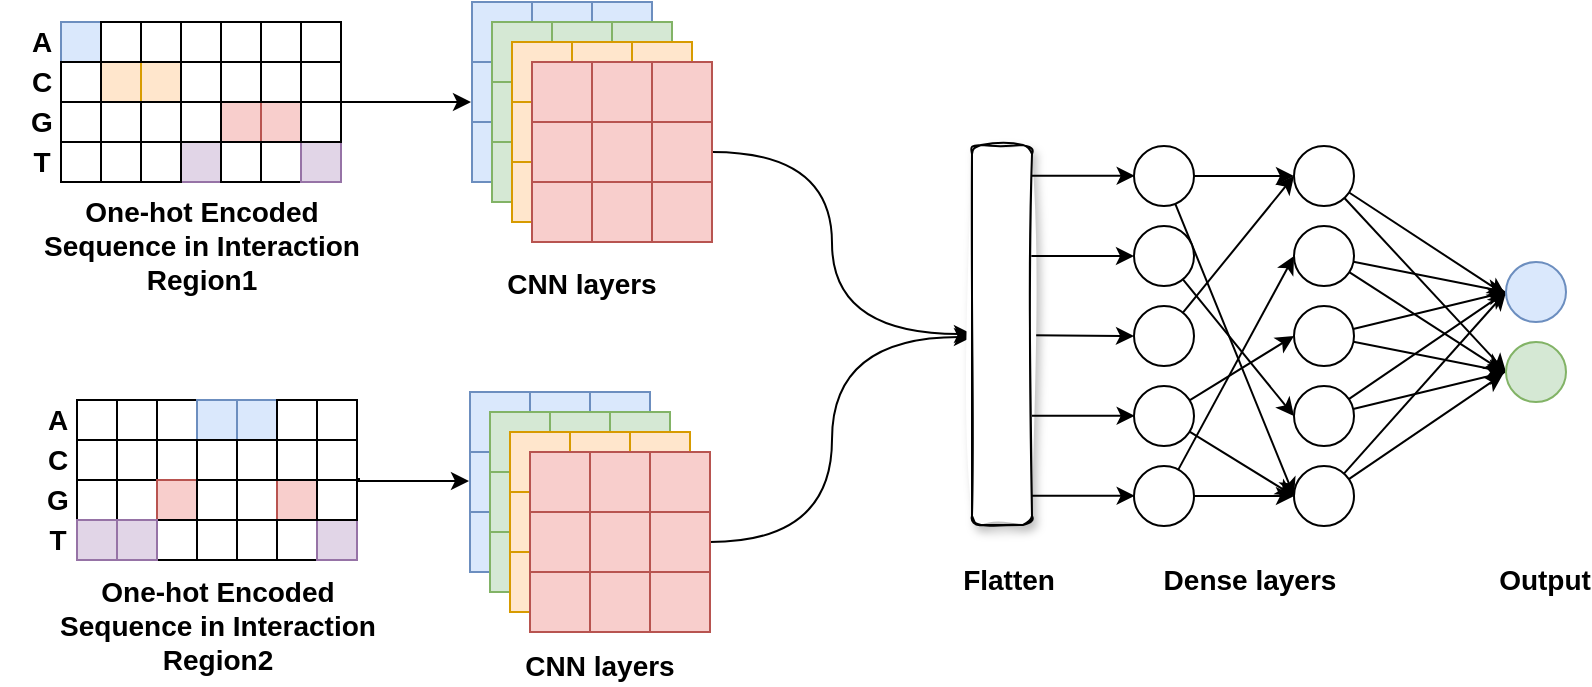 <mxfile version="14.8.5" type="github">
  <diagram id="KxuiyelQ4g_LW83yEsCo" name="Page-1">
    <mxGraphModel dx="1185" dy="636" grid="1" gridSize="10" guides="1" tooltips="1" connect="1" arrows="1" fold="1" page="1" pageScale="1" pageWidth="4681" pageHeight="3300" math="0" shadow="0">
      <root>
        <mxCell id="0" />
        <mxCell id="1" parent="0" />
        <mxCell id="DCVeUOY5UcHhxP_ibhvg-289" style="edgeStyle=orthogonalEdgeStyle;rounded=0;orthogonalLoop=1;jettySize=auto;html=1;fontStyle=1;fontSize=14;" edge="1" parent="1">
          <mxGeometry relative="1" as="geometry">
            <mxPoint x="529.5" y="220" as="targetPoint" />
            <mxPoint x="464.5" y="220" as="sourcePoint" />
            <Array as="points">
              <mxPoint x="464.5" y="220" />
            </Array>
          </mxGeometry>
        </mxCell>
        <mxCell id="DCVeUOY5UcHhxP_ibhvg-291" style="edgeStyle=orthogonalEdgeStyle;rounded=0;orthogonalLoop=1;jettySize=auto;html=1;exitX=1;exitY=1;exitDx=0;exitDy=0;fontStyle=1;fontSize=14;" edge="1" parent="1">
          <mxGeometry relative="1" as="geometry">
            <mxPoint x="473.5" y="408" as="sourcePoint" />
            <mxPoint x="528.5" y="409.5" as="targetPoint" />
            <Array as="points">
              <mxPoint x="473.5" y="409.5" />
            </Array>
          </mxGeometry>
        </mxCell>
        <mxCell id="DCVeUOY5UcHhxP_ibhvg-327" value="G" style="text;html=1;strokeColor=none;fillColor=none;align=center;verticalAlign=middle;whiteSpace=wrap;rounded=0;fontStyle=1;fontSize=14;" vertex="1" parent="1">
          <mxGeometry x="294.5" y="220" width="40" height="20" as="geometry" />
        </mxCell>
        <mxCell id="DCVeUOY5UcHhxP_ibhvg-328" value="T" style="text;html=1;strokeColor=none;fillColor=none;align=center;verticalAlign=middle;whiteSpace=wrap;rounded=0;fontStyle=1;fontSize=14;" vertex="1" parent="1">
          <mxGeometry x="294.5" y="240" width="40" height="20" as="geometry" />
        </mxCell>
        <mxCell id="DCVeUOY5UcHhxP_ibhvg-329" value="&lt;div style=&quot;font-size: 14px;&quot;&gt;A&lt;/div&gt;" style="text;html=1;strokeColor=none;fillColor=none;align=center;verticalAlign=middle;whiteSpace=wrap;rounded=0;fontStyle=1;fontSize=14;" vertex="1" parent="1">
          <mxGeometry x="294.5" y="180" width="40" height="20" as="geometry" />
        </mxCell>
        <mxCell id="DCVeUOY5UcHhxP_ibhvg-330" value="C" style="text;html=1;strokeColor=none;fillColor=none;align=center;verticalAlign=middle;whiteSpace=wrap;rounded=0;fontStyle=1;fontSize=14;" vertex="1" parent="1">
          <mxGeometry x="294.5" y="200" width="40" height="20" as="geometry" />
        </mxCell>
        <mxCell id="DCVeUOY5UcHhxP_ibhvg-331" value="" style="whiteSpace=wrap;html=1;aspect=fixed;fillColor=#dae8fc;strokeColor=#6c8ebf;fontStyle=1;fontSize=14;" vertex="1" parent="1">
          <mxGeometry x="324.5" y="180" width="20" height="20" as="geometry" />
        </mxCell>
        <mxCell id="DCVeUOY5UcHhxP_ibhvg-332" value="" style="whiteSpace=wrap;html=1;aspect=fixed;fontStyle=1;fontSize=14;" vertex="1" parent="1">
          <mxGeometry x="344.5" y="200" width="20" height="20" as="geometry" />
        </mxCell>
        <mxCell id="DCVeUOY5UcHhxP_ibhvg-333" value="" style="whiteSpace=wrap;html=1;aspect=fixed;fillColor=#ffe6cc;strokeColor=#d79b00;fontStyle=1;fontSize=14;" vertex="1" parent="1">
          <mxGeometry x="344.5" y="200" width="20" height="20" as="geometry" />
        </mxCell>
        <mxCell id="DCVeUOY5UcHhxP_ibhvg-334" value="" style="whiteSpace=wrap;html=1;aspect=fixed;fillColor=#ffe6cc;strokeColor=#d79b00;fontStyle=1;fontSize=14;" vertex="1" parent="1">
          <mxGeometry x="364.5" y="200" width="20" height="20" as="geometry" />
        </mxCell>
        <mxCell id="DCVeUOY5UcHhxP_ibhvg-335" value="" style="whiteSpace=wrap;html=1;aspect=fixed;fillColor=#e1d5e7;strokeColor=#9673a6;fontStyle=1;fontSize=14;" vertex="1" parent="1">
          <mxGeometry x="384.5" y="240" width="20" height="20" as="geometry" />
        </mxCell>
        <mxCell id="DCVeUOY5UcHhxP_ibhvg-336" value="" style="whiteSpace=wrap;html=1;aspect=fixed;fillColor=#f8cecc;strokeColor=#b85450;fontStyle=1;fontSize=14;" vertex="1" parent="1">
          <mxGeometry x="404.5" y="220" width="20" height="20" as="geometry" />
        </mxCell>
        <mxCell id="DCVeUOY5UcHhxP_ibhvg-337" value="" style="whiteSpace=wrap;html=1;aspect=fixed;fillColor=#f8cecc;strokeColor=#b85450;fontStyle=1;fontSize=14;" vertex="1" parent="1">
          <mxGeometry x="424.5" y="220" width="20" height="20" as="geometry" />
        </mxCell>
        <mxCell id="DCVeUOY5UcHhxP_ibhvg-338" value="" style="rounded=0;whiteSpace=wrap;html=1;fontStyle=1;fontSize=14;" vertex="1" parent="1">
          <mxGeometry x="324.5" y="200" width="20" height="20" as="geometry" />
        </mxCell>
        <mxCell id="DCVeUOY5UcHhxP_ibhvg-339" value="" style="rounded=0;whiteSpace=wrap;html=1;fontStyle=1;fontSize=14;" vertex="1" parent="1">
          <mxGeometry x="324.5" y="220" width="20" height="20" as="geometry" />
        </mxCell>
        <mxCell id="DCVeUOY5UcHhxP_ibhvg-340" value="" style="rounded=0;whiteSpace=wrap;html=1;fontStyle=1;fontSize=14;" vertex="1" parent="1">
          <mxGeometry x="344.5" y="220" width="20" height="20" as="geometry" />
        </mxCell>
        <mxCell id="DCVeUOY5UcHhxP_ibhvg-341" value="" style="rounded=0;whiteSpace=wrap;html=1;fontStyle=1;fontSize=14;" vertex="1" parent="1">
          <mxGeometry x="364.5" y="220" width="20" height="20" as="geometry" />
        </mxCell>
        <mxCell id="DCVeUOY5UcHhxP_ibhvg-342" value="" style="rounded=0;whiteSpace=wrap;html=1;fontStyle=1;fontSize=14;" vertex="1" parent="1">
          <mxGeometry x="384.5" y="220" width="20" height="20" as="geometry" />
        </mxCell>
        <mxCell id="DCVeUOY5UcHhxP_ibhvg-343" value="" style="rounded=0;whiteSpace=wrap;html=1;fontStyle=1;fontSize=14;" vertex="1" parent="1">
          <mxGeometry x="364.5" y="240" width="20" height="20" as="geometry" />
        </mxCell>
        <mxCell id="DCVeUOY5UcHhxP_ibhvg-344" value="" style="rounded=0;whiteSpace=wrap;html=1;fontStyle=1;fontSize=14;" vertex="1" parent="1">
          <mxGeometry x="324.5" y="240" width="20" height="20" as="geometry" />
        </mxCell>
        <mxCell id="DCVeUOY5UcHhxP_ibhvg-345" value="" style="rounded=0;whiteSpace=wrap;html=1;fontStyle=1;fontSize=14;" vertex="1" parent="1">
          <mxGeometry x="344.5" y="240" width="20" height="20" as="geometry" />
        </mxCell>
        <mxCell id="DCVeUOY5UcHhxP_ibhvg-346" value="" style="rounded=0;whiteSpace=wrap;html=1;fontStyle=1;fontSize=14;" vertex="1" parent="1">
          <mxGeometry x="404.5" y="240" width="20" height="20" as="geometry" />
        </mxCell>
        <mxCell id="DCVeUOY5UcHhxP_ibhvg-347" value="" style="rounded=0;whiteSpace=wrap;html=1;fontStyle=1;fontSize=14;" vertex="1" parent="1">
          <mxGeometry x="424.5" y="240" width="20" height="20" as="geometry" />
        </mxCell>
        <mxCell id="DCVeUOY5UcHhxP_ibhvg-348" value="" style="rounded=0;whiteSpace=wrap;html=1;fontStyle=1;fontSize=14;" vertex="1" parent="1">
          <mxGeometry x="344.5" y="180" width="20" height="20" as="geometry" />
        </mxCell>
        <mxCell id="DCVeUOY5UcHhxP_ibhvg-349" value="" style="rounded=0;whiteSpace=wrap;html=1;fontStyle=1;fontSize=14;" vertex="1" parent="1">
          <mxGeometry x="364.5" y="180" width="20" height="20" as="geometry" />
        </mxCell>
        <mxCell id="DCVeUOY5UcHhxP_ibhvg-350" value="" style="rounded=0;whiteSpace=wrap;html=1;fontStyle=1;fontSize=14;" vertex="1" parent="1">
          <mxGeometry x="384.5" y="180" width="20" height="20" as="geometry" />
        </mxCell>
        <mxCell id="DCVeUOY5UcHhxP_ibhvg-351" value="" style="rounded=0;whiteSpace=wrap;html=1;fontStyle=1;fontSize=14;" vertex="1" parent="1">
          <mxGeometry x="404.5" y="180" width="20" height="20" as="geometry" />
        </mxCell>
        <mxCell id="DCVeUOY5UcHhxP_ibhvg-352" value="" style="rounded=0;whiteSpace=wrap;html=1;fontStyle=1;fontSize=14;" vertex="1" parent="1">
          <mxGeometry x="384.5" y="200" width="20" height="20" as="geometry" />
        </mxCell>
        <mxCell id="DCVeUOY5UcHhxP_ibhvg-353" value="" style="rounded=0;whiteSpace=wrap;html=1;fontStyle=1;fontSize=14;" vertex="1" parent="1">
          <mxGeometry x="404.5" y="200" width="20" height="20" as="geometry" />
        </mxCell>
        <mxCell id="DCVeUOY5UcHhxP_ibhvg-354" value="" style="rounded=0;whiteSpace=wrap;html=1;fontStyle=1;fontSize=14;" vertex="1" parent="1">
          <mxGeometry x="424.5" y="200" width="20" height="20" as="geometry" />
        </mxCell>
        <mxCell id="DCVeUOY5UcHhxP_ibhvg-355" value="" style="rounded=0;whiteSpace=wrap;html=1;fontStyle=1;fontSize=14;" vertex="1" parent="1">
          <mxGeometry x="424.5" y="180" width="20" height="20" as="geometry" />
        </mxCell>
        <mxCell id="DCVeUOY5UcHhxP_ibhvg-356" value="" style="whiteSpace=wrap;html=1;aspect=fixed;fillColor=#e1d5e7;strokeColor=#9673a6;fontStyle=1;fontSize=14;" vertex="1" parent="1">
          <mxGeometry x="444.5" y="240" width="20" height="20" as="geometry" />
        </mxCell>
        <mxCell id="DCVeUOY5UcHhxP_ibhvg-357" value="" style="rounded=0;whiteSpace=wrap;html=1;fontStyle=1;fontSize=14;" vertex="1" parent="1">
          <mxGeometry x="444.5" y="220" width="20" height="20" as="geometry" />
        </mxCell>
        <mxCell id="DCVeUOY5UcHhxP_ibhvg-358" value="" style="rounded=0;whiteSpace=wrap;html=1;fontStyle=1;fontSize=14;" vertex="1" parent="1">
          <mxGeometry x="444.5" y="180" width="20" height="20" as="geometry" />
        </mxCell>
        <mxCell id="DCVeUOY5UcHhxP_ibhvg-359" value="" style="rounded=0;whiteSpace=wrap;html=1;fontStyle=1;fontSize=14;" vertex="1" parent="1">
          <mxGeometry x="444.5" y="200" width="20" height="20" as="geometry" />
        </mxCell>
        <mxCell id="DCVeUOY5UcHhxP_ibhvg-361" value="G" style="text;html=1;strokeColor=none;fillColor=none;align=center;verticalAlign=middle;whiteSpace=wrap;rounded=0;fontStyle=1;fontSize=14;" vertex="1" parent="1">
          <mxGeometry x="302.5" y="409" width="40" height="20" as="geometry" />
        </mxCell>
        <mxCell id="DCVeUOY5UcHhxP_ibhvg-362" value="T" style="text;html=1;strokeColor=none;fillColor=none;align=center;verticalAlign=middle;whiteSpace=wrap;rounded=0;fontStyle=1;fontSize=14;" vertex="1" parent="1">
          <mxGeometry x="302.5" y="429" width="40" height="20" as="geometry" />
        </mxCell>
        <mxCell id="DCVeUOY5UcHhxP_ibhvg-363" value="&lt;div style=&quot;font-size: 14px;&quot;&gt;A&lt;/div&gt;" style="text;html=1;strokeColor=none;fillColor=none;align=center;verticalAlign=middle;whiteSpace=wrap;rounded=0;fontStyle=1;fontSize=14;" vertex="1" parent="1">
          <mxGeometry x="302.5" y="369" width="40" height="20" as="geometry" />
        </mxCell>
        <mxCell id="DCVeUOY5UcHhxP_ibhvg-364" value="C" style="text;html=1;strokeColor=none;fillColor=none;align=center;verticalAlign=middle;whiteSpace=wrap;rounded=0;fontStyle=1;fontSize=14;" vertex="1" parent="1">
          <mxGeometry x="302.5" y="389" width="40" height="20" as="geometry" />
        </mxCell>
        <mxCell id="DCVeUOY5UcHhxP_ibhvg-365" value="" style="whiteSpace=wrap;html=1;aspect=fixed;fontStyle=1;fontSize=14;" vertex="1" parent="1">
          <mxGeometry x="332.5" y="369" width="20" height="20" as="geometry" />
        </mxCell>
        <mxCell id="DCVeUOY5UcHhxP_ibhvg-366" value="" style="whiteSpace=wrap;html=1;aspect=fixed;fontStyle=1;fontSize=14;" vertex="1" parent="1">
          <mxGeometry x="352.5" y="389" width="20" height="20" as="geometry" />
        </mxCell>
        <mxCell id="DCVeUOY5UcHhxP_ibhvg-367" value="" style="whiteSpace=wrap;html=1;aspect=fixed;fontStyle=1;fontSize=14;" vertex="1" parent="1">
          <mxGeometry x="352.5" y="389" width="20" height="20" as="geometry" />
        </mxCell>
        <mxCell id="DCVeUOY5UcHhxP_ibhvg-368" value="" style="whiteSpace=wrap;html=1;aspect=fixed;fontStyle=1;fontSize=14;" vertex="1" parent="1">
          <mxGeometry x="372.5" y="389" width="20" height="20" as="geometry" />
        </mxCell>
        <mxCell id="DCVeUOY5UcHhxP_ibhvg-369" value="" style="whiteSpace=wrap;html=1;aspect=fixed;fontStyle=1;fontSize=14;" vertex="1" parent="1">
          <mxGeometry x="392.5" y="429" width="20" height="20" as="geometry" />
        </mxCell>
        <mxCell id="DCVeUOY5UcHhxP_ibhvg-370" value="" style="whiteSpace=wrap;html=1;aspect=fixed;fontStyle=1;fontSize=14;" vertex="1" parent="1">
          <mxGeometry x="412.5" y="409" width="20" height="20" as="geometry" />
        </mxCell>
        <mxCell id="DCVeUOY5UcHhxP_ibhvg-371" value="" style="whiteSpace=wrap;html=1;aspect=fixed;fillColor=#f8cecc;strokeColor=#b85450;fontStyle=1;fontSize=14;" vertex="1" parent="1">
          <mxGeometry x="432.5" y="409" width="20" height="20" as="geometry" />
        </mxCell>
        <mxCell id="DCVeUOY5UcHhxP_ibhvg-372" value="" style="rounded=0;whiteSpace=wrap;html=1;fontStyle=1;fontSize=14;" vertex="1" parent="1">
          <mxGeometry x="332.5" y="389" width="20" height="20" as="geometry" />
        </mxCell>
        <mxCell id="DCVeUOY5UcHhxP_ibhvg-373" value="" style="rounded=0;whiteSpace=wrap;html=1;fontStyle=1;fontSize=14;" vertex="1" parent="1">
          <mxGeometry x="332.5" y="409" width="20" height="20" as="geometry" />
        </mxCell>
        <mxCell id="DCVeUOY5UcHhxP_ibhvg-374" value="" style="rounded=0;whiteSpace=wrap;html=1;fontStyle=1;fontSize=14;" vertex="1" parent="1">
          <mxGeometry x="352.5" y="409" width="20" height="20" as="geometry" />
        </mxCell>
        <mxCell id="DCVeUOY5UcHhxP_ibhvg-375" value="" style="rounded=0;whiteSpace=wrap;html=1;fillColor=#f8cecc;strokeColor=#b85450;fontStyle=1;fontSize=14;" vertex="1" parent="1">
          <mxGeometry x="372.5" y="409" width="20" height="20" as="geometry" />
        </mxCell>
        <mxCell id="DCVeUOY5UcHhxP_ibhvg-376" value="" style="rounded=0;whiteSpace=wrap;html=1;fontStyle=1;fontSize=14;" vertex="1" parent="1">
          <mxGeometry x="392.5" y="409" width="20" height="20" as="geometry" />
        </mxCell>
        <mxCell id="DCVeUOY5UcHhxP_ibhvg-377" value="" style="rounded=0;whiteSpace=wrap;html=1;fontStyle=1;fontSize=14;" vertex="1" parent="1">
          <mxGeometry x="372.5" y="429" width="20" height="20" as="geometry" />
        </mxCell>
        <mxCell id="DCVeUOY5UcHhxP_ibhvg-378" value="" style="rounded=0;whiteSpace=wrap;html=1;fillColor=#e1d5e7;strokeColor=#9673a6;fontStyle=1;fontSize=14;" vertex="1" parent="1">
          <mxGeometry x="332.5" y="429" width="20" height="20" as="geometry" />
        </mxCell>
        <mxCell id="DCVeUOY5UcHhxP_ibhvg-379" value="" style="rounded=0;whiteSpace=wrap;html=1;fillColor=#e1d5e7;strokeColor=#9673a6;fontStyle=1;fontSize=14;" vertex="1" parent="1">
          <mxGeometry x="352.5" y="429" width="20" height="20" as="geometry" />
        </mxCell>
        <mxCell id="DCVeUOY5UcHhxP_ibhvg-380" value="" style="rounded=0;whiteSpace=wrap;html=1;fontStyle=1;fontSize=14;" vertex="1" parent="1">
          <mxGeometry x="412.5" y="429" width="20" height="20" as="geometry" />
        </mxCell>
        <mxCell id="DCVeUOY5UcHhxP_ibhvg-381" value="" style="rounded=0;whiteSpace=wrap;html=1;fontStyle=1;fontSize=14;" vertex="1" parent="1">
          <mxGeometry x="432.5" y="429" width="20" height="20" as="geometry" />
        </mxCell>
        <mxCell id="DCVeUOY5UcHhxP_ibhvg-382" value="" style="rounded=0;whiteSpace=wrap;html=1;fontStyle=1;fontSize=14;" vertex="1" parent="1">
          <mxGeometry x="352.5" y="369" width="20" height="20" as="geometry" />
        </mxCell>
        <mxCell id="DCVeUOY5UcHhxP_ibhvg-383" value="" style="rounded=0;whiteSpace=wrap;html=1;fontStyle=1;fontSize=14;" vertex="1" parent="1">
          <mxGeometry x="372.5" y="369" width="20" height="20" as="geometry" />
        </mxCell>
        <mxCell id="DCVeUOY5UcHhxP_ibhvg-384" value="" style="rounded=0;whiteSpace=wrap;html=1;fillColor=#dae8fc;strokeColor=#6c8ebf;fontStyle=1;fontSize=14;" vertex="1" parent="1">
          <mxGeometry x="392.5" y="369" width="20" height="20" as="geometry" />
        </mxCell>
        <mxCell id="DCVeUOY5UcHhxP_ibhvg-385" value="" style="rounded=0;whiteSpace=wrap;html=1;fillColor=#dae8fc;strokeColor=#6c8ebf;fontStyle=1;fontSize=14;" vertex="1" parent="1">
          <mxGeometry x="412.5" y="369" width="20" height="20" as="geometry" />
        </mxCell>
        <mxCell id="DCVeUOY5UcHhxP_ibhvg-386" value="" style="rounded=0;whiteSpace=wrap;html=1;fontStyle=1;fontSize=14;" vertex="1" parent="1">
          <mxGeometry x="392.5" y="389" width="20" height="20" as="geometry" />
        </mxCell>
        <mxCell id="DCVeUOY5UcHhxP_ibhvg-387" value="" style="rounded=0;whiteSpace=wrap;html=1;fontStyle=1;fontSize=14;" vertex="1" parent="1">
          <mxGeometry x="412.5" y="389" width="20" height="20" as="geometry" />
        </mxCell>
        <mxCell id="DCVeUOY5UcHhxP_ibhvg-388" value="" style="rounded=0;whiteSpace=wrap;html=1;fontStyle=1;fontSize=14;" vertex="1" parent="1">
          <mxGeometry x="432.5" y="389" width="20" height="20" as="geometry" />
        </mxCell>
        <mxCell id="DCVeUOY5UcHhxP_ibhvg-389" value="" style="rounded=0;whiteSpace=wrap;html=1;fontStyle=1;fontSize=14;" vertex="1" parent="1">
          <mxGeometry x="432.5" y="369" width="20" height="20" as="geometry" />
        </mxCell>
        <mxCell id="DCVeUOY5UcHhxP_ibhvg-390" value="" style="whiteSpace=wrap;html=1;aspect=fixed;fillColor=#e1d5e7;strokeColor=#9673a6;fontStyle=1;fontSize=14;" vertex="1" parent="1">
          <mxGeometry x="452.5" y="429" width="20" height="20" as="geometry" />
        </mxCell>
        <mxCell id="DCVeUOY5UcHhxP_ibhvg-391" value="" style="rounded=0;whiteSpace=wrap;html=1;fontStyle=1;fontSize=14;" vertex="1" parent="1">
          <mxGeometry x="452.5" y="409" width="20" height="20" as="geometry" />
        </mxCell>
        <mxCell id="DCVeUOY5UcHhxP_ibhvg-392" value="" style="rounded=0;whiteSpace=wrap;html=1;fontStyle=1;fontSize=14;" vertex="1" parent="1">
          <mxGeometry x="452.5" y="369" width="20" height="20" as="geometry" />
        </mxCell>
        <mxCell id="DCVeUOY5UcHhxP_ibhvg-393" value="" style="rounded=0;whiteSpace=wrap;html=1;fontStyle=1;fontSize=14;" vertex="1" parent="1">
          <mxGeometry x="452.5" y="389" width="20" height="20" as="geometry" />
        </mxCell>
        <mxCell id="DCVeUOY5UcHhxP_ibhvg-447" value="" style="whiteSpace=wrap;html=1;aspect=fixed;fillColor=#dae8fc;strokeColor=#6c8ebf;fontStyle=1;fontSize=14;" vertex="1" parent="1">
          <mxGeometry x="530" y="170" width="30" height="30" as="geometry" />
        </mxCell>
        <mxCell id="DCVeUOY5UcHhxP_ibhvg-448" value="" style="whiteSpace=wrap;html=1;aspect=fixed;fillColor=#dae8fc;strokeColor=#6c8ebf;fontStyle=1;fontSize=14;" vertex="1" parent="1">
          <mxGeometry x="560" y="170" width="30" height="30" as="geometry" />
        </mxCell>
        <mxCell id="DCVeUOY5UcHhxP_ibhvg-449" value="" style="whiteSpace=wrap;html=1;aspect=fixed;fillColor=#dae8fc;strokeColor=#6c8ebf;fontStyle=1;fontSize=14;" vertex="1" parent="1">
          <mxGeometry x="590" y="170" width="30" height="30" as="geometry" />
        </mxCell>
        <mxCell id="DCVeUOY5UcHhxP_ibhvg-450" value="" style="whiteSpace=wrap;html=1;aspect=fixed;fillColor=#dae8fc;strokeColor=#6c8ebf;fontStyle=1;fontSize=14;" vertex="1" parent="1">
          <mxGeometry x="530" y="200" width="30" height="30" as="geometry" />
        </mxCell>
        <mxCell id="DCVeUOY5UcHhxP_ibhvg-451" value="" style="whiteSpace=wrap;html=1;aspect=fixed;fillColor=#dae8fc;strokeColor=#6c8ebf;fontStyle=1;fontSize=14;" vertex="1" parent="1">
          <mxGeometry x="560" y="200" width="30" height="30" as="geometry" />
        </mxCell>
        <mxCell id="DCVeUOY5UcHhxP_ibhvg-452" value="" style="whiteSpace=wrap;html=1;aspect=fixed;fillColor=#dae8fc;strokeColor=#6c8ebf;fontStyle=1;fontSize=14;" vertex="1" parent="1">
          <mxGeometry x="590" y="200" width="30" height="30" as="geometry" />
        </mxCell>
        <mxCell id="DCVeUOY5UcHhxP_ibhvg-453" value="" style="whiteSpace=wrap;html=1;aspect=fixed;fillColor=#dae8fc;strokeColor=#6c8ebf;fontStyle=1;fontSize=14;" vertex="1" parent="1">
          <mxGeometry x="530" y="230" width="30" height="30" as="geometry" />
        </mxCell>
        <mxCell id="DCVeUOY5UcHhxP_ibhvg-454" value="" style="whiteSpace=wrap;html=1;aspect=fixed;fillColor=#dae8fc;strokeColor=#6c8ebf;fontStyle=1;fontSize=14;" vertex="1" parent="1">
          <mxGeometry x="560" y="230" width="30" height="30" as="geometry" />
        </mxCell>
        <mxCell id="DCVeUOY5UcHhxP_ibhvg-455" value="" style="whiteSpace=wrap;html=1;aspect=fixed;fillColor=#dae8fc;strokeColor=#6c8ebf;fontStyle=1;fontSize=14;" vertex="1" parent="1">
          <mxGeometry x="590" y="230" width="30" height="30" as="geometry" />
        </mxCell>
        <mxCell id="DCVeUOY5UcHhxP_ibhvg-456" value="" style="whiteSpace=wrap;html=1;aspect=fixed;fillColor=#d5e8d4;strokeColor=#82b366;fontStyle=1;fontSize=14;" vertex="1" parent="1">
          <mxGeometry x="540" y="180" width="30" height="30" as="geometry" />
        </mxCell>
        <mxCell id="DCVeUOY5UcHhxP_ibhvg-457" value="" style="whiteSpace=wrap;html=1;aspect=fixed;fillColor=#d5e8d4;strokeColor=#82b366;fontStyle=1;fontSize=14;" vertex="1" parent="1">
          <mxGeometry x="570" y="180" width="30" height="30" as="geometry" />
        </mxCell>
        <mxCell id="DCVeUOY5UcHhxP_ibhvg-458" value="" style="whiteSpace=wrap;html=1;aspect=fixed;fillColor=#d5e8d4;strokeColor=#82b366;fontStyle=1;fontSize=14;" vertex="1" parent="1">
          <mxGeometry x="600" y="180" width="30" height="30" as="geometry" />
        </mxCell>
        <mxCell id="DCVeUOY5UcHhxP_ibhvg-459" value="" style="whiteSpace=wrap;html=1;aspect=fixed;fillColor=#d5e8d4;strokeColor=#82b366;fontStyle=1;fontSize=14;" vertex="1" parent="1">
          <mxGeometry x="540" y="210" width="30" height="30" as="geometry" />
        </mxCell>
        <mxCell id="DCVeUOY5UcHhxP_ibhvg-460" value="" style="whiteSpace=wrap;html=1;aspect=fixed;fillColor=#d5e8d4;strokeColor=#82b366;fontStyle=1;fontSize=14;" vertex="1" parent="1">
          <mxGeometry x="570" y="210" width="30" height="30" as="geometry" />
        </mxCell>
        <mxCell id="DCVeUOY5UcHhxP_ibhvg-461" value="" style="whiteSpace=wrap;html=1;aspect=fixed;fillColor=#d5e8d4;strokeColor=#82b366;fontStyle=1;fontSize=14;" vertex="1" parent="1">
          <mxGeometry x="600" y="210" width="30" height="30" as="geometry" />
        </mxCell>
        <mxCell id="DCVeUOY5UcHhxP_ibhvg-462" value="" style="whiteSpace=wrap;html=1;aspect=fixed;fillColor=#d5e8d4;strokeColor=#82b366;fontStyle=1;fontSize=14;" vertex="1" parent="1">
          <mxGeometry x="540" y="240" width="30" height="30" as="geometry" />
        </mxCell>
        <mxCell id="DCVeUOY5UcHhxP_ibhvg-463" value="" style="whiteSpace=wrap;html=1;aspect=fixed;fillColor=#d5e8d4;strokeColor=#82b366;fontStyle=1;fontSize=14;" vertex="1" parent="1">
          <mxGeometry x="570" y="240" width="30" height="30" as="geometry" />
        </mxCell>
        <mxCell id="DCVeUOY5UcHhxP_ibhvg-464" value="" style="whiteSpace=wrap;html=1;aspect=fixed;fillColor=#d5e8d4;strokeColor=#82b366;fontStyle=1;fontSize=14;" vertex="1" parent="1">
          <mxGeometry x="600" y="240" width="30" height="30" as="geometry" />
        </mxCell>
        <mxCell id="DCVeUOY5UcHhxP_ibhvg-465" value="" style="whiteSpace=wrap;html=1;aspect=fixed;fillColor=#ffe6cc;strokeColor=#d79b00;fontStyle=1;fontSize=14;" vertex="1" parent="1">
          <mxGeometry x="550" y="190" width="30" height="30" as="geometry" />
        </mxCell>
        <mxCell id="DCVeUOY5UcHhxP_ibhvg-466" value="" style="whiteSpace=wrap;html=1;aspect=fixed;fillColor=#ffe6cc;strokeColor=#d79b00;fontStyle=1;fontSize=14;" vertex="1" parent="1">
          <mxGeometry x="580" y="190" width="30" height="30" as="geometry" />
        </mxCell>
        <mxCell id="DCVeUOY5UcHhxP_ibhvg-467" value="" style="whiteSpace=wrap;html=1;aspect=fixed;fillColor=#ffe6cc;strokeColor=#d79b00;fontStyle=1;fontSize=14;" vertex="1" parent="1">
          <mxGeometry x="610" y="190" width="30" height="30" as="geometry" />
        </mxCell>
        <mxCell id="DCVeUOY5UcHhxP_ibhvg-468" value="" style="whiteSpace=wrap;html=1;aspect=fixed;fillColor=#ffe6cc;strokeColor=#d79b00;fontStyle=1;fontSize=14;" vertex="1" parent="1">
          <mxGeometry x="550" y="220" width="30" height="30" as="geometry" />
        </mxCell>
        <mxCell id="DCVeUOY5UcHhxP_ibhvg-469" value="" style="whiteSpace=wrap;html=1;aspect=fixed;fillColor=#ffe6cc;strokeColor=#d79b00;fontStyle=1;fontSize=14;" vertex="1" parent="1">
          <mxGeometry x="580" y="220" width="30" height="30" as="geometry" />
        </mxCell>
        <mxCell id="DCVeUOY5UcHhxP_ibhvg-470" value="" style="whiteSpace=wrap;html=1;aspect=fixed;fillColor=#ffe6cc;strokeColor=#d79b00;fontStyle=1;fontSize=14;" vertex="1" parent="1">
          <mxGeometry x="610" y="220" width="30" height="30" as="geometry" />
        </mxCell>
        <mxCell id="DCVeUOY5UcHhxP_ibhvg-471" value="" style="whiteSpace=wrap;html=1;aspect=fixed;fillColor=#ffe6cc;strokeColor=#d79b00;fontStyle=1;fontSize=14;" vertex="1" parent="1">
          <mxGeometry x="550" y="250" width="30" height="30" as="geometry" />
        </mxCell>
        <mxCell id="DCVeUOY5UcHhxP_ibhvg-472" value="" style="whiteSpace=wrap;html=1;aspect=fixed;fillColor=#ffe6cc;strokeColor=#d79b00;fontStyle=1;fontSize=14;" vertex="1" parent="1">
          <mxGeometry x="580" y="250" width="30" height="30" as="geometry" />
        </mxCell>
        <mxCell id="DCVeUOY5UcHhxP_ibhvg-473" value="" style="whiteSpace=wrap;html=1;aspect=fixed;fillColor=#ffe6cc;strokeColor=#d79b00;fontStyle=1;fontSize=14;" vertex="1" parent="1">
          <mxGeometry x="610" y="250" width="30" height="30" as="geometry" />
        </mxCell>
        <mxCell id="DCVeUOY5UcHhxP_ibhvg-474" value="" style="whiteSpace=wrap;html=1;aspect=fixed;fillColor=#f8cecc;strokeColor=#b85450;fontStyle=1;fontSize=14;" vertex="1" parent="1">
          <mxGeometry x="560" y="200" width="30" height="30" as="geometry" />
        </mxCell>
        <mxCell id="DCVeUOY5UcHhxP_ibhvg-475" value="" style="whiteSpace=wrap;html=1;aspect=fixed;fillColor=#f8cecc;strokeColor=#b85450;fontStyle=1;fontSize=14;" vertex="1" parent="1">
          <mxGeometry x="590" y="200" width="30" height="30" as="geometry" />
        </mxCell>
        <mxCell id="DCVeUOY5UcHhxP_ibhvg-476" value="" style="whiteSpace=wrap;html=1;aspect=fixed;fillColor=#f8cecc;strokeColor=#b85450;fontStyle=1;fontSize=14;" vertex="1" parent="1">
          <mxGeometry x="620" y="200" width="30" height="30" as="geometry" />
        </mxCell>
        <mxCell id="DCVeUOY5UcHhxP_ibhvg-477" value="" style="whiteSpace=wrap;html=1;aspect=fixed;fillColor=#f8cecc;strokeColor=#b85450;fontStyle=1;fontSize=14;" vertex="1" parent="1">
          <mxGeometry x="560" y="230" width="30" height="30" as="geometry" />
        </mxCell>
        <mxCell id="DCVeUOY5UcHhxP_ibhvg-478" value="" style="whiteSpace=wrap;html=1;aspect=fixed;fillColor=#f8cecc;strokeColor=#b85450;fontStyle=1;fontSize=14;" vertex="1" parent="1">
          <mxGeometry x="590" y="230" width="30" height="30" as="geometry" />
        </mxCell>
        <mxCell id="DCVeUOY5UcHhxP_ibhvg-479" style="edgeStyle=orthogonalEdgeStyle;curved=1;rounded=0;orthogonalLoop=1;jettySize=auto;html=1;entryX=0;entryY=0.5;entryDx=0;entryDy=0;fontStyle=1;fontSize=14;" edge="1" parent="1" source="DCVeUOY5UcHhxP_ibhvg-480">
          <mxGeometry relative="1" as="geometry">
            <mxPoint x="780.0" y="336" as="targetPoint" />
            <Array as="points">
              <mxPoint x="710" y="245" />
              <mxPoint x="710" y="336" />
            </Array>
          </mxGeometry>
        </mxCell>
        <mxCell id="DCVeUOY5UcHhxP_ibhvg-480" value="" style="whiteSpace=wrap;html=1;aspect=fixed;fillColor=#f8cecc;strokeColor=#b85450;fontStyle=1;fontSize=14;" vertex="1" parent="1">
          <mxGeometry x="620" y="230" width="30" height="30" as="geometry" />
        </mxCell>
        <mxCell id="DCVeUOY5UcHhxP_ibhvg-481" value="" style="whiteSpace=wrap;html=1;aspect=fixed;fillColor=#f8cecc;strokeColor=#b85450;fontStyle=1;fontSize=14;" vertex="1" parent="1">
          <mxGeometry x="560" y="260" width="30" height="30" as="geometry" />
        </mxCell>
        <mxCell id="DCVeUOY5UcHhxP_ibhvg-482" value="" style="whiteSpace=wrap;html=1;aspect=fixed;fillColor=#f8cecc;strokeColor=#b85450;fontStyle=1;fontSize=14;" vertex="1" parent="1">
          <mxGeometry x="590" y="260" width="30" height="30" as="geometry" />
        </mxCell>
        <mxCell id="DCVeUOY5UcHhxP_ibhvg-483" value="" style="whiteSpace=wrap;html=1;aspect=fixed;fillColor=#f8cecc;strokeColor=#b85450;fontStyle=1;fontSize=14;" vertex="1" parent="1">
          <mxGeometry x="620" y="260" width="30" height="30" as="geometry" />
        </mxCell>
        <mxCell id="DCVeUOY5UcHhxP_ibhvg-484" value="" style="whiteSpace=wrap;html=1;aspect=fixed;fillColor=#dae8fc;strokeColor=#6c8ebf;fontStyle=1;fontSize=14;" vertex="1" parent="1">
          <mxGeometry x="529" y="365" width="30" height="30" as="geometry" />
        </mxCell>
        <mxCell id="DCVeUOY5UcHhxP_ibhvg-485" value="" style="whiteSpace=wrap;html=1;aspect=fixed;fillColor=#dae8fc;strokeColor=#6c8ebf;fontStyle=1;fontSize=14;" vertex="1" parent="1">
          <mxGeometry x="559" y="365" width="30" height="30" as="geometry" />
        </mxCell>
        <mxCell id="DCVeUOY5UcHhxP_ibhvg-486" value="" style="whiteSpace=wrap;html=1;aspect=fixed;fillColor=#dae8fc;strokeColor=#6c8ebf;fontStyle=1;fontSize=14;" vertex="1" parent="1">
          <mxGeometry x="589" y="365" width="30" height="30" as="geometry" />
        </mxCell>
        <mxCell id="DCVeUOY5UcHhxP_ibhvg-487" value="" style="whiteSpace=wrap;html=1;aspect=fixed;fillColor=#dae8fc;strokeColor=#6c8ebf;fontStyle=1;fontSize=14;" vertex="1" parent="1">
          <mxGeometry x="529" y="395" width="30" height="30" as="geometry" />
        </mxCell>
        <mxCell id="DCVeUOY5UcHhxP_ibhvg-488" value="" style="whiteSpace=wrap;html=1;aspect=fixed;fillColor=#dae8fc;strokeColor=#6c8ebf;fontStyle=1;fontSize=14;" vertex="1" parent="1">
          <mxGeometry x="559" y="395" width="30" height="30" as="geometry" />
        </mxCell>
        <mxCell id="DCVeUOY5UcHhxP_ibhvg-489" value="" style="whiteSpace=wrap;html=1;aspect=fixed;fillColor=#dae8fc;strokeColor=#6c8ebf;fontStyle=1;fontSize=14;" vertex="1" parent="1">
          <mxGeometry x="589" y="395" width="30" height="30" as="geometry" />
        </mxCell>
        <mxCell id="DCVeUOY5UcHhxP_ibhvg-490" value="" style="whiteSpace=wrap;html=1;aspect=fixed;fillColor=#dae8fc;strokeColor=#6c8ebf;fontStyle=1;fontSize=14;" vertex="1" parent="1">
          <mxGeometry x="529" y="425" width="30" height="30" as="geometry" />
        </mxCell>
        <mxCell id="DCVeUOY5UcHhxP_ibhvg-491" value="" style="whiteSpace=wrap;html=1;aspect=fixed;fillColor=#dae8fc;strokeColor=#6c8ebf;fontStyle=1;fontSize=14;" vertex="1" parent="1">
          <mxGeometry x="559" y="425" width="30" height="30" as="geometry" />
        </mxCell>
        <mxCell id="DCVeUOY5UcHhxP_ibhvg-492" value="" style="whiteSpace=wrap;html=1;aspect=fixed;fillColor=#dae8fc;strokeColor=#6c8ebf;fontStyle=1;fontSize=14;" vertex="1" parent="1">
          <mxGeometry x="589" y="425" width="30" height="30" as="geometry" />
        </mxCell>
        <mxCell id="DCVeUOY5UcHhxP_ibhvg-493" value="" style="whiteSpace=wrap;html=1;aspect=fixed;fillColor=#d5e8d4;strokeColor=#82b366;fontStyle=1;fontSize=14;" vertex="1" parent="1">
          <mxGeometry x="539" y="375" width="30" height="30" as="geometry" />
        </mxCell>
        <mxCell id="DCVeUOY5UcHhxP_ibhvg-494" value="" style="whiteSpace=wrap;html=1;aspect=fixed;fillColor=#d5e8d4;strokeColor=#82b366;fontStyle=1;fontSize=14;" vertex="1" parent="1">
          <mxGeometry x="569" y="375" width="30" height="30" as="geometry" />
        </mxCell>
        <mxCell id="DCVeUOY5UcHhxP_ibhvg-495" value="" style="whiteSpace=wrap;html=1;aspect=fixed;fillColor=#d5e8d4;strokeColor=#82b366;fontStyle=1;fontSize=14;" vertex="1" parent="1">
          <mxGeometry x="599" y="375" width="30" height="30" as="geometry" />
        </mxCell>
        <mxCell id="DCVeUOY5UcHhxP_ibhvg-496" value="" style="whiteSpace=wrap;html=1;aspect=fixed;fillColor=#d5e8d4;strokeColor=#82b366;fontStyle=1;fontSize=14;" vertex="1" parent="1">
          <mxGeometry x="539" y="405" width="30" height="30" as="geometry" />
        </mxCell>
        <mxCell id="DCVeUOY5UcHhxP_ibhvg-497" value="" style="whiteSpace=wrap;html=1;aspect=fixed;fillColor=#d5e8d4;strokeColor=#82b366;fontStyle=1;fontSize=14;" vertex="1" parent="1">
          <mxGeometry x="569" y="405" width="30" height="30" as="geometry" />
        </mxCell>
        <mxCell id="DCVeUOY5UcHhxP_ibhvg-498" value="" style="whiteSpace=wrap;html=1;aspect=fixed;fillColor=#d5e8d4;strokeColor=#82b366;fontStyle=1;fontSize=14;" vertex="1" parent="1">
          <mxGeometry x="599" y="405" width="30" height="30" as="geometry" />
        </mxCell>
        <mxCell id="DCVeUOY5UcHhxP_ibhvg-499" value="" style="whiteSpace=wrap;html=1;aspect=fixed;fillColor=#d5e8d4;strokeColor=#82b366;fontStyle=1;fontSize=14;" vertex="1" parent="1">
          <mxGeometry x="539" y="435" width="30" height="30" as="geometry" />
        </mxCell>
        <mxCell id="DCVeUOY5UcHhxP_ibhvg-500" value="" style="whiteSpace=wrap;html=1;aspect=fixed;fillColor=#d5e8d4;strokeColor=#82b366;fontStyle=1;fontSize=14;" vertex="1" parent="1">
          <mxGeometry x="569" y="435" width="30" height="30" as="geometry" />
        </mxCell>
        <mxCell id="DCVeUOY5UcHhxP_ibhvg-501" value="" style="whiteSpace=wrap;html=1;aspect=fixed;fillColor=#d5e8d4;strokeColor=#82b366;fontStyle=1;fontSize=14;" vertex="1" parent="1">
          <mxGeometry x="599" y="435" width="30" height="30" as="geometry" />
        </mxCell>
        <mxCell id="DCVeUOY5UcHhxP_ibhvg-502" value="" style="whiteSpace=wrap;html=1;aspect=fixed;fillColor=#ffe6cc;strokeColor=#d79b00;fontStyle=1;fontSize=14;" vertex="1" parent="1">
          <mxGeometry x="549" y="385" width="30" height="30" as="geometry" />
        </mxCell>
        <mxCell id="DCVeUOY5UcHhxP_ibhvg-503" value="" style="whiteSpace=wrap;html=1;aspect=fixed;fillColor=#ffe6cc;strokeColor=#d79b00;fontStyle=1;fontSize=14;" vertex="1" parent="1">
          <mxGeometry x="579" y="385" width="30" height="30" as="geometry" />
        </mxCell>
        <mxCell id="DCVeUOY5UcHhxP_ibhvg-504" value="" style="whiteSpace=wrap;html=1;aspect=fixed;fillColor=#ffe6cc;strokeColor=#d79b00;fontStyle=1;fontSize=14;" vertex="1" parent="1">
          <mxGeometry x="609" y="385" width="30" height="30" as="geometry" />
        </mxCell>
        <mxCell id="DCVeUOY5UcHhxP_ibhvg-505" value="" style="whiteSpace=wrap;html=1;aspect=fixed;fillColor=#ffe6cc;strokeColor=#d79b00;fontStyle=1;fontSize=14;" vertex="1" parent="1">
          <mxGeometry x="549" y="415" width="30" height="30" as="geometry" />
        </mxCell>
        <mxCell id="DCVeUOY5UcHhxP_ibhvg-506" value="" style="whiteSpace=wrap;html=1;aspect=fixed;fillColor=#ffe6cc;strokeColor=#d79b00;fontStyle=1;fontSize=14;" vertex="1" parent="1">
          <mxGeometry x="579" y="415" width="30" height="30" as="geometry" />
        </mxCell>
        <mxCell id="DCVeUOY5UcHhxP_ibhvg-507" value="" style="whiteSpace=wrap;html=1;aspect=fixed;fillColor=#ffe6cc;strokeColor=#d79b00;fontStyle=1;fontSize=14;" vertex="1" parent="1">
          <mxGeometry x="609" y="415" width="30" height="30" as="geometry" />
        </mxCell>
        <mxCell id="DCVeUOY5UcHhxP_ibhvg-508" value="" style="whiteSpace=wrap;html=1;aspect=fixed;fillColor=#ffe6cc;strokeColor=#d79b00;fontStyle=1;fontSize=14;" vertex="1" parent="1">
          <mxGeometry x="549" y="445" width="30" height="30" as="geometry" />
        </mxCell>
        <mxCell id="DCVeUOY5UcHhxP_ibhvg-509" value="" style="whiteSpace=wrap;html=1;aspect=fixed;fillColor=#ffe6cc;strokeColor=#d79b00;fontStyle=1;fontSize=14;" vertex="1" parent="1">
          <mxGeometry x="579" y="445" width="30" height="30" as="geometry" />
        </mxCell>
        <mxCell id="DCVeUOY5UcHhxP_ibhvg-510" value="" style="whiteSpace=wrap;html=1;aspect=fixed;fillColor=#ffe6cc;strokeColor=#d79b00;fontStyle=1;fontSize=14;" vertex="1" parent="1">
          <mxGeometry x="609" y="445" width="30" height="30" as="geometry" />
        </mxCell>
        <mxCell id="DCVeUOY5UcHhxP_ibhvg-511" value="" style="whiteSpace=wrap;html=1;aspect=fixed;fillColor=#f8cecc;strokeColor=#b85450;fontStyle=1;fontSize=14;" vertex="1" parent="1">
          <mxGeometry x="559" y="395" width="30" height="30" as="geometry" />
        </mxCell>
        <mxCell id="DCVeUOY5UcHhxP_ibhvg-512" value="" style="whiteSpace=wrap;html=1;aspect=fixed;fillColor=#f8cecc;strokeColor=#b85450;fontStyle=1;fontSize=14;" vertex="1" parent="1">
          <mxGeometry x="589" y="395" width="30" height="30" as="geometry" />
        </mxCell>
        <mxCell id="DCVeUOY5UcHhxP_ibhvg-513" value="" style="whiteSpace=wrap;html=1;aspect=fixed;fillColor=#f8cecc;strokeColor=#b85450;fontStyle=1;fontSize=14;" vertex="1" parent="1">
          <mxGeometry x="619" y="395" width="30" height="30" as="geometry" />
        </mxCell>
        <mxCell id="DCVeUOY5UcHhxP_ibhvg-514" value="" style="whiteSpace=wrap;html=1;aspect=fixed;fillColor=#f8cecc;strokeColor=#b85450;fontStyle=1;fontSize=14;" vertex="1" parent="1">
          <mxGeometry x="559" y="425" width="30" height="30" as="geometry" />
        </mxCell>
        <mxCell id="DCVeUOY5UcHhxP_ibhvg-515" value="" style="whiteSpace=wrap;html=1;aspect=fixed;fillColor=#f8cecc;strokeColor=#b85450;fontStyle=1;fontSize=14;" vertex="1" parent="1">
          <mxGeometry x="589" y="425" width="30" height="30" as="geometry" />
        </mxCell>
        <mxCell id="DCVeUOY5UcHhxP_ibhvg-516" style="edgeStyle=orthogonalEdgeStyle;curved=1;rounded=0;orthogonalLoop=1;jettySize=auto;html=1;fontStyle=1;fontSize=14;" edge="1" parent="1" source="DCVeUOY5UcHhxP_ibhvg-517">
          <mxGeometry relative="1" as="geometry">
            <mxPoint x="780" y="337.5" as="targetPoint" />
            <Array as="points">
              <mxPoint x="710" y="440.5" />
              <mxPoint x="710" y="337.5" />
            </Array>
          </mxGeometry>
        </mxCell>
        <mxCell id="DCVeUOY5UcHhxP_ibhvg-517" value="" style="whiteSpace=wrap;html=1;aspect=fixed;fillColor=#f8cecc;strokeColor=#b85450;fontStyle=1;fontSize=14;" vertex="1" parent="1">
          <mxGeometry x="619" y="425" width="30" height="30" as="geometry" />
        </mxCell>
        <mxCell id="DCVeUOY5UcHhxP_ibhvg-518" value="" style="whiteSpace=wrap;html=1;aspect=fixed;fillColor=#f8cecc;strokeColor=#b85450;fontStyle=1;fontSize=14;" vertex="1" parent="1">
          <mxGeometry x="559" y="455" width="30" height="30" as="geometry" />
        </mxCell>
        <mxCell id="DCVeUOY5UcHhxP_ibhvg-519" value="" style="whiteSpace=wrap;html=1;aspect=fixed;fillColor=#f8cecc;strokeColor=#b85450;fontStyle=1;fontSize=14;" vertex="1" parent="1">
          <mxGeometry x="589" y="455" width="30" height="30" as="geometry" />
        </mxCell>
        <mxCell id="DCVeUOY5UcHhxP_ibhvg-520" value="" style="whiteSpace=wrap;html=1;aspect=fixed;fillColor=#f8cecc;strokeColor=#b85450;fontStyle=1;fontSize=14;" vertex="1" parent="1">
          <mxGeometry x="619" y="455" width="30" height="30" as="geometry" />
        </mxCell>
        <mxCell id="DCVeUOY5UcHhxP_ibhvg-521" value="&lt;div style=&quot;font-size: 14px;&quot;&gt;CNN layers&lt;/div&gt;" style="text;html=1;strokeColor=none;fillColor=none;align=center;verticalAlign=middle;whiteSpace=wrap;rounded=0;fontStyle=1;fontSize=14;" vertex="1" parent="1">
          <mxGeometry x="460" y="301" width="250" height="20" as="geometry" />
        </mxCell>
        <mxCell id="DCVeUOY5UcHhxP_ibhvg-522" value="&lt;div style=&quot;font-size: 14px;&quot;&gt;CNN layers&lt;/div&gt;" style="text;html=1;strokeColor=none;fillColor=none;align=center;verticalAlign=middle;whiteSpace=wrap;rounded=0;fontStyle=1;fontSize=14;" vertex="1" parent="1">
          <mxGeometry x="469" y="491.5" width="250" height="20" as="geometry" />
        </mxCell>
        <mxCell id="DCVeUOY5UcHhxP_ibhvg-523" value="One-hot Encoded Sequence in Interaction Region1" style="text;html=1;strokeColor=none;fillColor=none;align=center;verticalAlign=middle;whiteSpace=wrap;rounded=0;fontStyle=1;fontSize=14;" vertex="1" parent="1">
          <mxGeometry x="314.5" y="282" width="160" height="20" as="geometry" />
        </mxCell>
        <mxCell id="DCVeUOY5UcHhxP_ibhvg-524" value="&lt;div style=&quot;font-size: 14px;&quot;&gt;One-hot Encoded Sequence in Interaction Region2&lt;/div&gt;" style="text;html=1;strokeColor=none;fillColor=none;align=center;verticalAlign=middle;whiteSpace=wrap;rounded=0;fontStyle=1;fontSize=14;" vertex="1" parent="1">
          <mxGeometry x="322.5" y="471.5" width="160" height="20" as="geometry" />
        </mxCell>
        <mxCell id="DCVeUOY5UcHhxP_ibhvg-525" value="Dense layers" style="text;html=1;strokeColor=none;fillColor=none;align=center;verticalAlign=middle;whiteSpace=wrap;rounded=0;fontStyle=1;fontSize=14;" vertex="1" parent="1">
          <mxGeometry x="873.75" y="449" width="90" height="20" as="geometry" />
        </mxCell>
        <mxCell id="DCVeUOY5UcHhxP_ibhvg-526" value="Flatten" style="text;html=1;strokeColor=none;fillColor=none;align=center;verticalAlign=middle;whiteSpace=wrap;rounded=0;fontStyle=1;fontSize=14;" vertex="1" parent="1">
          <mxGeometry x="788.25" y="449" width="21" height="20" as="geometry" />
        </mxCell>
        <mxCell id="DCVeUOY5UcHhxP_ibhvg-527" style="edgeStyle=none;rounded=1;jumpSize=20;orthogonalLoop=1;jettySize=auto;html=1;entryX=0;entryY=0.5;entryDx=0;entryDy=0;strokeWidth=1;fontStyle=1;fontSize=14;" edge="1" parent="1" source="DCVeUOY5UcHhxP_ibhvg-529" target="DCVeUOY5UcHhxP_ibhvg-554">
          <mxGeometry relative="1" as="geometry" />
        </mxCell>
        <mxCell id="DCVeUOY5UcHhxP_ibhvg-528" style="edgeStyle=none;rounded=0;orthogonalLoop=1;jettySize=auto;html=1;entryX=0;entryY=0.5;entryDx=0;entryDy=0;fontStyle=1;fontSize=14;" edge="1" parent="1" source="DCVeUOY5UcHhxP_ibhvg-529" target="DCVeUOY5UcHhxP_ibhvg-542">
          <mxGeometry relative="1" as="geometry" />
        </mxCell>
        <mxCell id="DCVeUOY5UcHhxP_ibhvg-529" value="" style="ellipse;whiteSpace=wrap;html=1;aspect=fixed;fontStyle=1;fontSize=14;" vertex="1" parent="1">
          <mxGeometry x="861" y="242" width="30" height="30" as="geometry" />
        </mxCell>
        <mxCell id="DCVeUOY5UcHhxP_ibhvg-530" style="edgeStyle=none;rounded=1;jumpSize=20;orthogonalLoop=1;jettySize=auto;html=1;entryX=0;entryY=0.5;entryDx=0;entryDy=0;strokeWidth=1;fontStyle=1;fontSize=14;" edge="1" parent="1" source="DCVeUOY5UcHhxP_ibhvg-531" target="DCVeUOY5UcHhxP_ibhvg-551">
          <mxGeometry relative="1" as="geometry" />
        </mxCell>
        <mxCell id="DCVeUOY5UcHhxP_ibhvg-531" value="" style="ellipse;whiteSpace=wrap;html=1;aspect=fixed;fontStyle=1;fontSize=14;" vertex="1" parent="1">
          <mxGeometry x="861" y="282" width="30" height="30" as="geometry" />
        </mxCell>
        <mxCell id="DCVeUOY5UcHhxP_ibhvg-532" style="edgeStyle=none;rounded=1;jumpSize=20;orthogonalLoop=1;jettySize=auto;html=1;entryX=0;entryY=0.5;entryDx=0;entryDy=0;strokeWidth=1;fontStyle=1;fontSize=14;" edge="1" parent="1" source="DCVeUOY5UcHhxP_ibhvg-533" target="DCVeUOY5UcHhxP_ibhvg-542">
          <mxGeometry relative="1" as="geometry" />
        </mxCell>
        <mxCell id="DCVeUOY5UcHhxP_ibhvg-533" value="" style="ellipse;whiteSpace=wrap;html=1;aspect=fixed;fontStyle=1;fontSize=14;" vertex="1" parent="1">
          <mxGeometry x="861" y="322" width="30" height="30" as="geometry" />
        </mxCell>
        <mxCell id="DCVeUOY5UcHhxP_ibhvg-534" style="edgeStyle=none;rounded=0;orthogonalLoop=1;jettySize=auto;html=1;entryX=0;entryY=0.5;entryDx=0;entryDy=0;fontStyle=1;fontSize=14;" edge="1" parent="1" source="DCVeUOY5UcHhxP_ibhvg-536" target="DCVeUOY5UcHhxP_ibhvg-548">
          <mxGeometry relative="1" as="geometry" />
        </mxCell>
        <mxCell id="DCVeUOY5UcHhxP_ibhvg-535" style="edgeStyle=none;rounded=0;orthogonalLoop=1;jettySize=auto;html=1;entryX=0;entryY=0.5;entryDx=0;entryDy=0;fontStyle=1;fontSize=14;" edge="1" parent="1" source="DCVeUOY5UcHhxP_ibhvg-536" target="DCVeUOY5UcHhxP_ibhvg-554">
          <mxGeometry relative="1" as="geometry" />
        </mxCell>
        <mxCell id="DCVeUOY5UcHhxP_ibhvg-536" value="" style="ellipse;whiteSpace=wrap;html=1;aspect=fixed;fontStyle=1;fontSize=14;" vertex="1" parent="1">
          <mxGeometry x="861" y="362" width="30" height="30" as="geometry" />
        </mxCell>
        <mxCell id="DCVeUOY5UcHhxP_ibhvg-537" style="edgeStyle=none;rounded=1;jumpSize=20;orthogonalLoop=1;jettySize=auto;html=1;entryX=0;entryY=0.5;entryDx=0;entryDy=0;strokeWidth=1;fontStyle=1;fontSize=14;" edge="1" parent="1" source="DCVeUOY5UcHhxP_ibhvg-539" target="DCVeUOY5UcHhxP_ibhvg-545">
          <mxGeometry relative="1" as="geometry" />
        </mxCell>
        <mxCell id="DCVeUOY5UcHhxP_ibhvg-538" style="edgeStyle=none;rounded=1;jumpSize=20;orthogonalLoop=1;jettySize=auto;html=1;entryX=0;entryY=0.5;entryDx=0;entryDy=0;strokeWidth=1;fontStyle=1;fontSize=14;" edge="1" parent="1" source="DCVeUOY5UcHhxP_ibhvg-539" target="DCVeUOY5UcHhxP_ibhvg-554">
          <mxGeometry relative="1" as="geometry" />
        </mxCell>
        <mxCell id="DCVeUOY5UcHhxP_ibhvg-539" value="" style="ellipse;whiteSpace=wrap;html=1;aspect=fixed;fontStyle=1;fontSize=14;" vertex="1" parent="1">
          <mxGeometry x="861" y="402" width="30" height="30" as="geometry" />
        </mxCell>
        <mxCell id="DCVeUOY5UcHhxP_ibhvg-540" style="edgeStyle=none;rounded=1;jumpSize=20;orthogonalLoop=1;jettySize=auto;html=1;entryX=0;entryY=0.5;entryDx=0;entryDy=0;strokeWidth=1;fontStyle=1;fontSize=14;" edge="1" parent="1" source="DCVeUOY5UcHhxP_ibhvg-542" target="DCVeUOY5UcHhxP_ibhvg-557">
          <mxGeometry relative="1" as="geometry" />
        </mxCell>
        <mxCell id="DCVeUOY5UcHhxP_ibhvg-541" style="edgeStyle=none;rounded=1;jumpSize=20;orthogonalLoop=1;jettySize=auto;html=1;strokeWidth=1;entryX=-0.001;entryY=0.557;entryDx=0;entryDy=0;entryPerimeter=0;fontStyle=1;fontSize=14;" edge="1" parent="1" source="DCVeUOY5UcHhxP_ibhvg-542" target="DCVeUOY5UcHhxP_ibhvg-556">
          <mxGeometry relative="1" as="geometry">
            <mxPoint x="1041" y="337.0" as="targetPoint" />
          </mxGeometry>
        </mxCell>
        <mxCell id="DCVeUOY5UcHhxP_ibhvg-542" value="" style="ellipse;whiteSpace=wrap;html=1;aspect=fixed;fontStyle=1;fontSize=14;" vertex="1" parent="1">
          <mxGeometry x="941" y="242" width="30" height="30" as="geometry" />
        </mxCell>
        <mxCell id="DCVeUOY5UcHhxP_ibhvg-543" style="edgeStyle=none;rounded=1;jumpSize=20;orthogonalLoop=1;jettySize=auto;html=1;entryX=0;entryY=0.5;entryDx=0;entryDy=0;strokeWidth=1;fontStyle=1;fontSize=14;" edge="1" parent="1" source="DCVeUOY5UcHhxP_ibhvg-545" target="DCVeUOY5UcHhxP_ibhvg-556">
          <mxGeometry relative="1" as="geometry" />
        </mxCell>
        <mxCell id="DCVeUOY5UcHhxP_ibhvg-544" style="edgeStyle=none;rounded=1;jumpSize=20;orthogonalLoop=1;jettySize=auto;html=1;strokeWidth=1;entryX=-0.057;entryY=0.483;entryDx=0;entryDy=0;entryPerimeter=0;fontStyle=1;fontSize=14;" edge="1" parent="1" source="DCVeUOY5UcHhxP_ibhvg-545" target="DCVeUOY5UcHhxP_ibhvg-557">
          <mxGeometry relative="1" as="geometry">
            <mxPoint x="1051" y="377" as="targetPoint" />
          </mxGeometry>
        </mxCell>
        <mxCell id="DCVeUOY5UcHhxP_ibhvg-545" value="" style="ellipse;whiteSpace=wrap;html=1;aspect=fixed;fontStyle=1;fontSize=14;" vertex="1" parent="1">
          <mxGeometry x="941" y="282" width="30" height="30" as="geometry" />
        </mxCell>
        <mxCell id="DCVeUOY5UcHhxP_ibhvg-546" style="edgeStyle=none;rounded=1;jumpSize=20;orthogonalLoop=1;jettySize=auto;html=1;entryX=0;entryY=0.5;entryDx=0;entryDy=0;strokeWidth=1;fontStyle=1;fontSize=14;" edge="1" parent="1" source="DCVeUOY5UcHhxP_ibhvg-548" target="DCVeUOY5UcHhxP_ibhvg-557">
          <mxGeometry relative="1" as="geometry" />
        </mxCell>
        <mxCell id="DCVeUOY5UcHhxP_ibhvg-547" style="edgeStyle=none;rounded=1;jumpSize=20;orthogonalLoop=1;jettySize=auto;html=1;strokeWidth=1;entryX=0;entryY=0.5;entryDx=0;entryDy=0;fontStyle=1;fontSize=14;" edge="1" parent="1" source="DCVeUOY5UcHhxP_ibhvg-548" target="DCVeUOY5UcHhxP_ibhvg-556">
          <mxGeometry relative="1" as="geometry">
            <mxPoint x="1051" y="337" as="targetPoint" />
          </mxGeometry>
        </mxCell>
        <mxCell id="DCVeUOY5UcHhxP_ibhvg-548" value="" style="ellipse;whiteSpace=wrap;html=1;aspect=fixed;fontStyle=1;fontSize=14;" vertex="1" parent="1">
          <mxGeometry x="941" y="322" width="30" height="30" as="geometry" />
        </mxCell>
        <mxCell id="DCVeUOY5UcHhxP_ibhvg-549" style="edgeStyle=none;rounded=1;jumpSize=20;orthogonalLoop=1;jettySize=auto;html=1;entryX=0;entryY=0.5;entryDx=0;entryDy=0;strokeWidth=1;fontStyle=1;fontSize=14;" edge="1" parent="1" source="DCVeUOY5UcHhxP_ibhvg-551" target="DCVeUOY5UcHhxP_ibhvg-556">
          <mxGeometry relative="1" as="geometry" />
        </mxCell>
        <mxCell id="DCVeUOY5UcHhxP_ibhvg-550" style="edgeStyle=none;rounded=1;jumpSize=20;orthogonalLoop=1;jettySize=auto;html=1;strokeWidth=1;entryX=0;entryY=0.5;entryDx=0;entryDy=0;fontStyle=1;fontSize=14;" edge="1" parent="1" source="DCVeUOY5UcHhxP_ibhvg-551" target="DCVeUOY5UcHhxP_ibhvg-557">
          <mxGeometry relative="1" as="geometry">
            <mxPoint x="1041" y="377.0" as="targetPoint" />
          </mxGeometry>
        </mxCell>
        <mxCell id="DCVeUOY5UcHhxP_ibhvg-551" value="" style="ellipse;whiteSpace=wrap;html=1;aspect=fixed;fontStyle=1;fontSize=14;" vertex="1" parent="1">
          <mxGeometry x="941" y="362" width="30" height="30" as="geometry" />
        </mxCell>
        <mxCell id="DCVeUOY5UcHhxP_ibhvg-552" style="edgeStyle=none;rounded=1;jumpSize=20;orthogonalLoop=1;jettySize=auto;html=1;strokeWidth=1;entryX=-0.05;entryY=0.538;entryDx=0;entryDy=0;entryPerimeter=0;fontStyle=1;fontSize=14;" edge="1" parent="1" source="DCVeUOY5UcHhxP_ibhvg-554" target="DCVeUOY5UcHhxP_ibhvg-557">
          <mxGeometry relative="1" as="geometry">
            <mxPoint x="1051" y="377" as="targetPoint" />
          </mxGeometry>
        </mxCell>
        <mxCell id="DCVeUOY5UcHhxP_ibhvg-553" style="edgeStyle=none;rounded=1;jumpSize=20;orthogonalLoop=1;jettySize=auto;html=1;strokeWidth=1;entryX=0;entryY=0.5;entryDx=0;entryDy=0;fontStyle=1;fontSize=14;" edge="1" parent="1" source="DCVeUOY5UcHhxP_ibhvg-554" target="DCVeUOY5UcHhxP_ibhvg-556">
          <mxGeometry relative="1" as="geometry">
            <mxPoint x="1041" y="337.0" as="targetPoint" />
          </mxGeometry>
        </mxCell>
        <mxCell id="DCVeUOY5UcHhxP_ibhvg-554" value="" style="ellipse;whiteSpace=wrap;html=1;aspect=fixed;fontStyle=1;fontSize=14;" vertex="1" parent="1">
          <mxGeometry x="941" y="402" width="30" height="30" as="geometry" />
        </mxCell>
        <mxCell id="DCVeUOY5UcHhxP_ibhvg-555" value="&lt;div style=&quot;font-size: 14px;&quot;&gt;Output&lt;/div&gt;" style="text;html=1;strokeColor=none;fillColor=none;align=center;verticalAlign=middle;whiteSpace=wrap;rounded=0;fontStyle=1;fontSize=14;" vertex="1" parent="1">
          <mxGeometry x="1054.5" y="449" width="22.5" height="20" as="geometry" />
        </mxCell>
        <mxCell id="DCVeUOY5UcHhxP_ibhvg-556" value="" style="ellipse;whiteSpace=wrap;html=1;aspect=fixed;fillColor=#dae8fc;strokeColor=#6c8ebf;fontStyle=1;fontSize=14;" vertex="1" parent="1">
          <mxGeometry x="1047" y="300" width="30" height="30" as="geometry" />
        </mxCell>
        <mxCell id="DCVeUOY5UcHhxP_ibhvg-557" value="" style="ellipse;whiteSpace=wrap;html=1;aspect=fixed;fillColor=#d5e8d4;strokeColor=#82b366;fontStyle=1;fontSize=14;" vertex="1" parent="1">
          <mxGeometry x="1047" y="340" width="30" height="30" as="geometry" />
        </mxCell>
        <mxCell id="DCVeUOY5UcHhxP_ibhvg-558" style="rounded=0;orthogonalLoop=1;jettySize=auto;html=1;entryX=0;entryY=0.5;entryDx=0;entryDy=0;fontStyle=1;fontSize=14;" edge="1" parent="1" source="DCVeUOY5UcHhxP_ibhvg-559">
          <mxGeometry relative="1" as="geometry">
            <mxPoint x="861.0" y="337" as="targetPoint" />
          </mxGeometry>
        </mxCell>
        <mxCell id="DCVeUOY5UcHhxP_ibhvg-559" value="" style="rounded=1;whiteSpace=wrap;html=1;shadow=1;glass=0;sketch=1;fontStyle=1;fontSize=14;" vertex="1" parent="1">
          <mxGeometry x="780" y="241.5" width="30" height="190" as="geometry" />
        </mxCell>
        <mxCell id="DCVeUOY5UcHhxP_ibhvg-560" value="" style="endArrow=classic;html=1;entryX=0;entryY=0.5;entryDx=0;entryDy=0;exitX=0.989;exitY=0.292;exitDx=0;exitDy=0;exitPerimeter=0;fontStyle=1;fontSize=14;" edge="1" parent="1" source="DCVeUOY5UcHhxP_ibhvg-559">
          <mxGeometry width="50" height="50" relative="1" as="geometry">
            <mxPoint x="811" y="350" as="sourcePoint" />
            <mxPoint x="861.0" y="297" as="targetPoint" />
          </mxGeometry>
        </mxCell>
        <mxCell id="DCVeUOY5UcHhxP_ibhvg-561" value="" style="endArrow=classic;html=1;entryX=0;entryY=0.5;entryDx=0;entryDy=0;exitX=0.989;exitY=0.292;exitDx=0;exitDy=0;exitPerimeter=0;fontStyle=1;fontSize=14;" edge="1" parent="1">
          <mxGeometry width="50" height="50" relative="1" as="geometry">
            <mxPoint x="810" y="256.9" as="sourcePoint" />
            <mxPoint x="861.33" y="256.92" as="targetPoint" />
          </mxGeometry>
        </mxCell>
        <mxCell id="DCVeUOY5UcHhxP_ibhvg-562" value="" style="endArrow=classic;html=1;entryX=0;entryY=0.5;entryDx=0;entryDy=0;exitX=0.989;exitY=0.292;exitDx=0;exitDy=0;exitPerimeter=0;fontStyle=1;fontSize=14;" edge="1" parent="1">
          <mxGeometry width="50" height="50" relative="1" as="geometry">
            <mxPoint x="810" y="376.9" as="sourcePoint" />
            <mxPoint x="861.33" y="376.92" as="targetPoint" />
          </mxGeometry>
        </mxCell>
        <mxCell id="DCVeUOY5UcHhxP_ibhvg-563" value="" style="endArrow=classic;html=1;entryX=0;entryY=0.5;entryDx=0;entryDy=0;exitX=0.989;exitY=0.292;exitDx=0;exitDy=0;exitPerimeter=0;fontStyle=1;fontSize=14;" edge="1" parent="1">
          <mxGeometry width="50" height="50" relative="1" as="geometry">
            <mxPoint x="810" y="416.9" as="sourcePoint" />
            <mxPoint x="861.33" y="416.92" as="targetPoint" />
          </mxGeometry>
        </mxCell>
      </root>
    </mxGraphModel>
  </diagram>
</mxfile>
